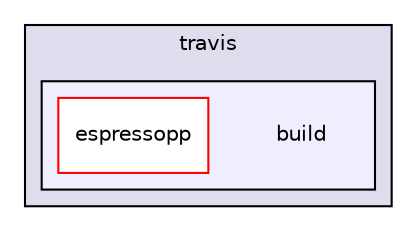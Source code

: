 digraph G {
  compound=true
  node [ fontsize="10", fontname="Helvetica"];
  edge [ labelfontsize="10", labelfontname="Helvetica"];
  subgraph clusterdir_bacb04149764cbf6394e26ac332ca39a {
    graph [ bgcolor="#ddddee", pencolor="black", label="travis" fontname="Helvetica", fontsize="10", URL="dir_bacb04149764cbf6394e26ac332ca39a.html"]
  subgraph clusterdir_658dffd2684749c363737148727fc8b1 {
    graph [ bgcolor="#eeeeff", pencolor="black", label="" URL="dir_658dffd2684749c363737148727fc8b1.html"];
    dir_658dffd2684749c363737148727fc8b1 [shape=plaintext label="build"];
    dir_5c08f133502774d40ee791d106d3c75a [shape=box label="espressopp" color="red" fillcolor="white" style="filled" URL="dir_5c08f133502774d40ee791d106d3c75a.html"];
  }
  }
}
